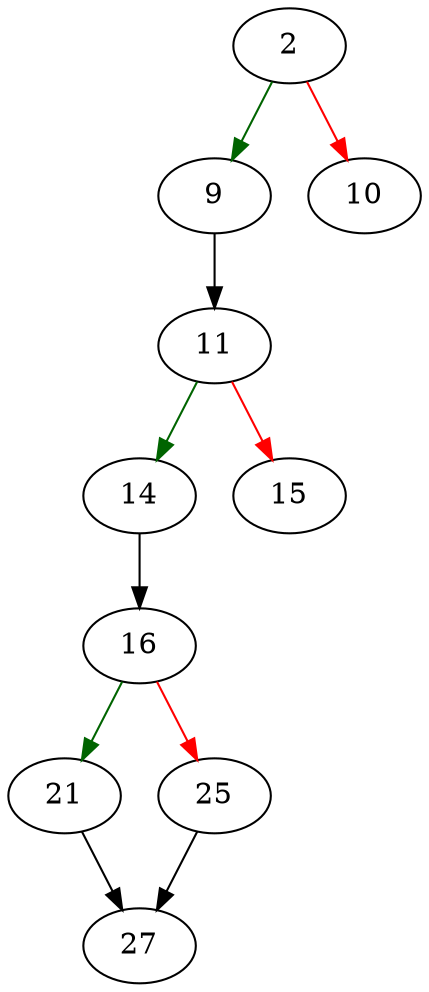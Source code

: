 strict digraph "idxMalloc" {
	// Node definitions.
	2 [entry=true];
	9;
	10;
	11;
	14;
	15;
	16;
	21;
	25;
	27;

	// Edge definitions.
	2 -> 9 [
		color=darkgreen
		cond=true
	];
	2 -> 10 [
		color=red
		cond=false
	];
	9 -> 11;
	11 -> 14 [
		color=darkgreen
		cond=true
	];
	11 -> 15 [
		color=red
		cond=false
	];
	14 -> 16;
	16 -> 21 [
		color=darkgreen
		cond=true
	];
	16 -> 25 [
		color=red
		cond=false
	];
	21 -> 27;
	25 -> 27;
}